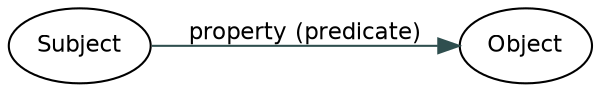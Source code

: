 digraph { 
 rankdir = "LR";
 charset="utf-8";
 overlap=false;
 edge [color=darkslategray];
 edge [fontname=Helvetica , fontsize=11.0 ];
 node [fontname=Helvetica , fontsize=11.0];

 "Subject" -> "Object" [ label="property (predicate)" ]; 
}